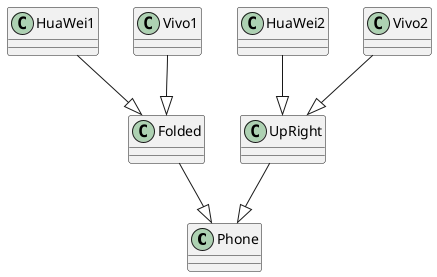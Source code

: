 @startuml

class Phone

class Folded
class UpRight

class HuaWei1
class Vivo1

class HuaWei2
class Vivo2

Folded --|> Phone
UpRight --|> Phone

HuaWei1 --|> Folded
Vivo1 --|> Folded

HuaWei2 --|> UpRight
Vivo2 --|> UpRight

@enduml